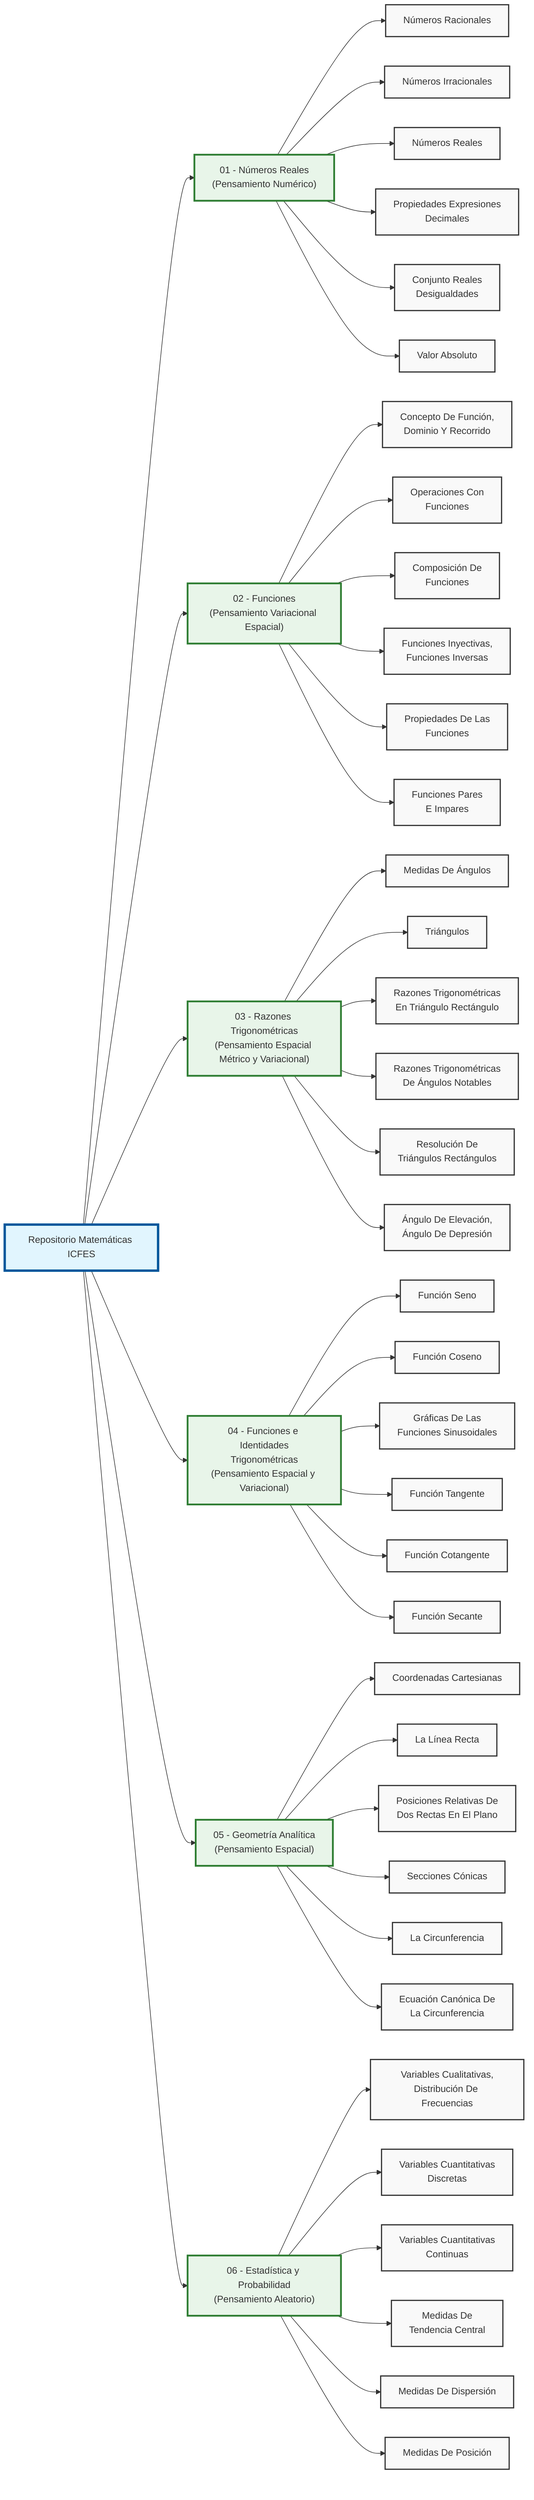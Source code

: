 flowchart LR
    Repo["Repositorio Matemáticas ICFES"]
    
    %% Áreas Temáticas
    Repo --> A1["01 - Números Reales<br/>(Pensamiento Numérico)"]
    Repo --> A2["02 - Funciones<br/>(Pensamiento Variacional Espacial)"]
    Repo --> A3["03 - Razones Trigonométricas<br/>(Pensamiento Espacial Métrico y Variacional)"]
    Repo --> A4["04 - Funciones e Identidades<br/>Trigonométricas<br/>(Pensamiento Espacial y Variacional)"]
    Repo --> A5["05 - Geometría Analítica<br/>(Pensamiento Espacial)"]
    Repo --> A6["06 - Estadística y Probabilidad<br/>(Pensamiento Aleatorio)"]
    
    %% Subtemas Área 1
    A1 --> A1_1["Números Racionales"]
    A1 --> A1_2["Números Irracionales"]
    A1 --> A1_3["Números Reales"]
    A1 --> A1_4["Propiedades Expresiones<br/>Decimales"]
    A1 --> A1_5["Conjunto Reales<br/>Desigualdades"]
    A1 --> A1_6["Valor Absoluto"]

    %% Subtemas Área 2
    A2 --> A2_1["Concepto De Función,<br/>Dominio Y Recorrido"]
    A2 --> A2_2["Operaciones Con<br/>Funciones"]
    A2 --> A2_3["Composición De<br/>Funciones"]
    A2 --> A2_4["Funciones Inyectivas,<br/>Funciones Inversas"]
    A2 --> A2_5["Propiedades De Las<br/>Funciones"]
    A2 --> A2_6["Funciones Pares<br/>E Impares"]

    %% Subtemas Área 3
    A3 --> A3_1["Medidas De Ángulos"]
    A3 --> A3_2["Triángulos"]
    A3 --> A3_3["Razones Trigonométricas<br/>En Triángulo Rectángulo"]
    A3 --> A3_4["Razones Trigonométricas<br/>De Ángulos Notables"]
    A3 --> A3_5["Resolución De<br/>Triángulos Rectángulos"]
    A3 --> A3_6["Ángulo De Elevación,<br/>Ángulo De Depresión"]

    %% Subtemas Área 4
    A4 --> A4_1["Función Seno"]
    A4 --> A4_2["Función Coseno"]
    A4 --> A4_3["Gráficas De Las<br/>Funciones Sinusoidales"]
    A4 --> A4_4["Función Tangente"]
    A4 --> A4_5["Función Cotangente"]
    A4 --> A4_6["Función Secante"]

    %% Subtemas Área 5
    A5 --> A5_1["Coordenadas Cartesianas"]
    A5 --> A5_2["La Línea Recta"]
    A5 --> A5_3["Posiciones Relativas De<br/>Dos Rectas En El Plano"]
    A5 --> A5_4["Secciones Cónicas"]
    A5 --> A5_5["La Circunferencia"]
    A5 --> A5_6["Ecuación Canónica De<br/>La Circunferencia"]

    %% Subtemas Área 6
    A6 --> A6_1["Variables Cualitativas,<br/>Distribución De Frecuencias"]
    A6 --> A6_2["Variables Cuantitativas<br/>Discretas"]
    A6 --> A6_3["Variables Cuantitativas<br/>Continuas"]
    A6 --> A6_4["Medidas De<br/>Tendencia Central"]
    A6 --> A6_5["Medidas De Dispersión"]
    A6 --> A6_6["Medidas De Posición"]

    %% Estilo
    classDef default fill:#f9f9f9,stroke:#333,stroke-width:2px;
    classDef repo fill:#e1f5fe,stroke:#01579b,stroke-width:4px;
    classDef area fill:#e8f5e9,stroke:#2e7d32,stroke-width:3px;
    class Repo repo;
    class A1,A2,A3,A4,A5,A6 area;